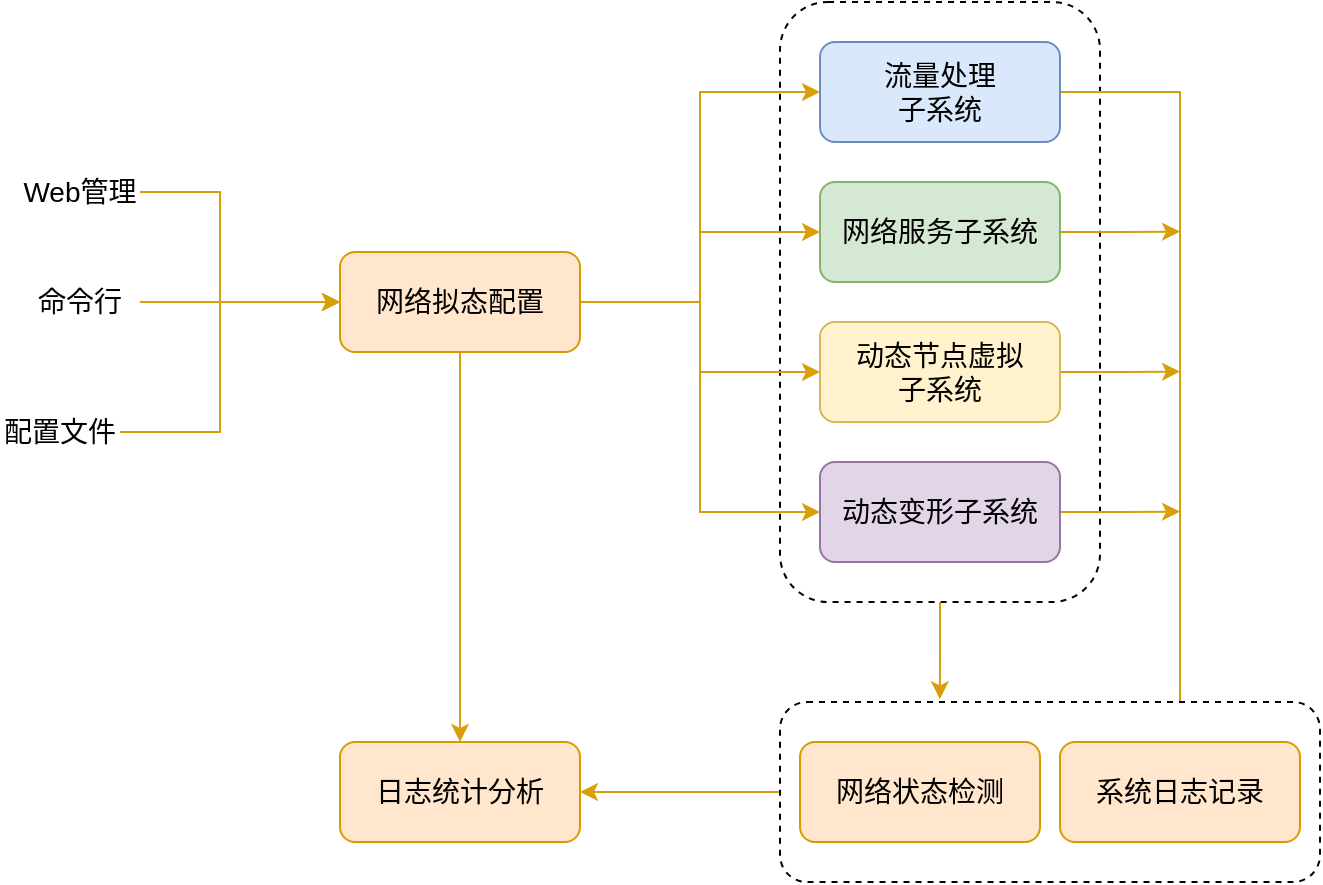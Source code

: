 <mxfile version="20.8.23" type="github">
  <diagram name="第 1 页" id="5JgNt1DnJn-7G3bTljnZ">
    <mxGraphModel dx="1430" dy="737" grid="1" gridSize="10" guides="1" tooltips="1" connect="1" arrows="1" fold="1" page="1" pageScale="1" pageWidth="827" pageHeight="1169" math="0" shadow="0">
      <root>
        <mxCell id="0" />
        <mxCell id="1" parent="0" />
        <mxCell id="wyg3ayB5jWnOoZF_my3E-3" value="" style="rounded=1;whiteSpace=wrap;html=1;fontSize=14;dashed=1;" vertex="1" parent="1">
          <mxGeometry x="450" y="90" width="160" height="300" as="geometry" />
        </mxCell>
        <mxCell id="wyg3ayB5jWnOoZF_my3E-22" style="edgeStyle=orthogonalEdgeStyle;rounded=0;orthogonalLoop=1;jettySize=auto;html=1;exitX=0.5;exitY=1;exitDx=0;exitDy=0;strokeColor=#d99f0a;fontSize=14;" edge="1" parent="1" source="wyg3ayB5jWnOoZF_my3E-1" target="wyg3ayB5jWnOoZF_my3E-19">
          <mxGeometry relative="1" as="geometry" />
        </mxCell>
        <mxCell id="wyg3ayB5jWnOoZF_my3E-31" style="edgeStyle=elbowEdgeStyle;rounded=0;orthogonalLoop=1;jettySize=auto;html=1;exitX=1;exitY=0.5;exitDx=0;exitDy=0;entryX=0;entryY=0.5;entryDx=0;entryDy=0;strokeColor=#d99f0a;fontSize=14;" edge="1" parent="1" source="wyg3ayB5jWnOoZF_my3E-1" target="wyg3ayB5jWnOoZF_my3E-4">
          <mxGeometry relative="1" as="geometry" />
        </mxCell>
        <mxCell id="wyg3ayB5jWnOoZF_my3E-33" style="edgeStyle=elbowEdgeStyle;rounded=0;orthogonalLoop=1;jettySize=auto;html=1;exitX=1;exitY=0.5;exitDx=0;exitDy=0;strokeColor=#d99f0a;fontSize=14;" edge="1" parent="1" source="wyg3ayB5jWnOoZF_my3E-1" target="wyg3ayB5jWnOoZF_my3E-5">
          <mxGeometry relative="1" as="geometry" />
        </mxCell>
        <mxCell id="wyg3ayB5jWnOoZF_my3E-34" style="edgeStyle=elbowEdgeStyle;rounded=0;orthogonalLoop=1;jettySize=auto;html=1;exitX=1;exitY=0.5;exitDx=0;exitDy=0;entryX=0;entryY=0.5;entryDx=0;entryDy=0;strokeColor=#d99f0a;fontSize=14;" edge="1" parent="1" source="wyg3ayB5jWnOoZF_my3E-1" target="wyg3ayB5jWnOoZF_my3E-6">
          <mxGeometry relative="1" as="geometry" />
        </mxCell>
        <mxCell id="wyg3ayB5jWnOoZF_my3E-36" style="edgeStyle=elbowEdgeStyle;rounded=0;orthogonalLoop=1;jettySize=auto;html=1;exitX=1;exitY=0.5;exitDx=0;exitDy=0;strokeColor=#d99f0a;fontSize=14;" edge="1" parent="1" source="wyg3ayB5jWnOoZF_my3E-1" target="wyg3ayB5jWnOoZF_my3E-7">
          <mxGeometry relative="1" as="geometry" />
        </mxCell>
        <mxCell id="wyg3ayB5jWnOoZF_my3E-1" value="&lt;font style=&quot;font-size: 14px;&quot;&gt;网络拟态配置&lt;/font&gt;" style="rounded=1;whiteSpace=wrap;html=1;fillColor=#ffe6cc;strokeColor=#d79b00;" vertex="1" parent="1">
          <mxGeometry x="230" y="215" width="120" height="50" as="geometry" />
        </mxCell>
        <mxCell id="wyg3ayB5jWnOoZF_my3E-14" style="edgeStyle=orthogonalEdgeStyle;rounded=0;orthogonalLoop=1;jettySize=auto;html=1;exitX=0.5;exitY=1;exitDx=0;exitDy=0;entryX=0.296;entryY=-0.015;entryDx=0;entryDy=0;entryPerimeter=0;fontSize=14;strokeColor=#d99f0a;" edge="1" parent="1" source="wyg3ayB5jWnOoZF_my3E-3" target="wyg3ayB5jWnOoZF_my3E-9">
          <mxGeometry relative="1" as="geometry" />
        </mxCell>
        <mxCell id="wyg3ayB5jWnOoZF_my3E-15" style="edgeStyle=orthogonalEdgeStyle;rounded=0;orthogonalLoop=1;jettySize=auto;html=1;entryX=0.5;entryY=0;entryDx=0;entryDy=0;strokeColor=#d99f0a;fontSize=14;" edge="1" parent="1" source="wyg3ayB5jWnOoZF_my3E-4" target="wyg3ayB5jWnOoZF_my3E-12">
          <mxGeometry relative="1" as="geometry">
            <Array as="points">
              <mxPoint x="650" y="135" />
            </Array>
          </mxGeometry>
        </mxCell>
        <mxCell id="wyg3ayB5jWnOoZF_my3E-4" value="&lt;font style=&quot;font-size: 14px;&quot;&gt;流量处理&lt;br&gt;子系统&lt;br&gt;&lt;/font&gt;" style="rounded=1;whiteSpace=wrap;html=1;fillColor=#dae8fc;strokeColor=#6c8ebf;" vertex="1" parent="1">
          <mxGeometry x="470" y="110" width="120" height="50" as="geometry" />
        </mxCell>
        <mxCell id="wyg3ayB5jWnOoZF_my3E-16" style="edgeStyle=orthogonalEdgeStyle;rounded=0;orthogonalLoop=1;jettySize=auto;html=1;exitX=1;exitY=0.5;exitDx=0;exitDy=0;strokeColor=#d99f0a;fontSize=14;" edge="1" parent="1" source="wyg3ayB5jWnOoZF_my3E-5">
          <mxGeometry relative="1" as="geometry">
            <mxPoint x="650" y="204.81" as="targetPoint" />
          </mxGeometry>
        </mxCell>
        <mxCell id="wyg3ayB5jWnOoZF_my3E-5" value="&lt;font style=&quot;font-size: 14px;&quot;&gt;网络服务子系统&lt;br&gt;&lt;/font&gt;" style="rounded=1;whiteSpace=wrap;html=1;fillColor=#d5e8d4;strokeColor=#82b366;" vertex="1" parent="1">
          <mxGeometry x="470" y="180" width="120" height="50" as="geometry" />
        </mxCell>
        <mxCell id="wyg3ayB5jWnOoZF_my3E-17" style="edgeStyle=orthogonalEdgeStyle;rounded=0;orthogonalLoop=1;jettySize=auto;html=1;exitX=1;exitY=0.5;exitDx=0;exitDy=0;strokeColor=#d99f0a;fontSize=14;" edge="1" parent="1" source="wyg3ayB5jWnOoZF_my3E-6">
          <mxGeometry relative="1" as="geometry">
            <mxPoint x="650" y="274.81" as="targetPoint" />
          </mxGeometry>
        </mxCell>
        <mxCell id="wyg3ayB5jWnOoZF_my3E-6" value="&lt;font style=&quot;font-size: 14px;&quot;&gt;动态节点虚拟&lt;br&gt;子系统&lt;br&gt;&lt;/font&gt;" style="rounded=1;whiteSpace=wrap;html=1;fillColor=#fff2cc;strokeColor=#d6b656;" vertex="1" parent="1">
          <mxGeometry x="470" y="250" width="120" height="50" as="geometry" />
        </mxCell>
        <mxCell id="wyg3ayB5jWnOoZF_my3E-18" style="edgeStyle=orthogonalEdgeStyle;rounded=0;orthogonalLoop=1;jettySize=auto;html=1;exitX=1;exitY=0.5;exitDx=0;exitDy=0;strokeColor=#d99f0a;fontSize=14;" edge="1" parent="1" source="wyg3ayB5jWnOoZF_my3E-7">
          <mxGeometry relative="1" as="geometry">
            <mxPoint x="650" y="344.81" as="targetPoint" />
          </mxGeometry>
        </mxCell>
        <mxCell id="wyg3ayB5jWnOoZF_my3E-7" value="&lt;font style=&quot;font-size: 14px;&quot;&gt;动态变形子系统&lt;br&gt;&lt;/font&gt;" style="rounded=1;whiteSpace=wrap;html=1;fillColor=#e1d5e7;strokeColor=#9673a6;" vertex="1" parent="1">
          <mxGeometry x="470" y="320" width="120" height="50" as="geometry" />
        </mxCell>
        <mxCell id="wyg3ayB5jWnOoZF_my3E-21" style="edgeStyle=orthogonalEdgeStyle;rounded=0;orthogonalLoop=1;jettySize=auto;html=1;entryX=1;entryY=0.5;entryDx=0;entryDy=0;strokeColor=#d99f0a;fontSize=14;" edge="1" parent="1" source="wyg3ayB5jWnOoZF_my3E-9" target="wyg3ayB5jWnOoZF_my3E-19">
          <mxGeometry relative="1" as="geometry" />
        </mxCell>
        <mxCell id="wyg3ayB5jWnOoZF_my3E-9" value="" style="rounded=1;whiteSpace=wrap;html=1;fontSize=14;dashed=1;" vertex="1" parent="1">
          <mxGeometry x="450" y="440" width="270" height="90" as="geometry" />
        </mxCell>
        <mxCell id="wyg3ayB5jWnOoZF_my3E-11" value="&lt;font style=&quot;font-size: 14px;&quot;&gt;网络状态检测&lt;/font&gt;" style="rounded=1;whiteSpace=wrap;html=1;fillColor=#ffe6cc;strokeColor=#d79b00;" vertex="1" parent="1">
          <mxGeometry x="460" y="460" width="120" height="50" as="geometry" />
        </mxCell>
        <mxCell id="wyg3ayB5jWnOoZF_my3E-12" value="&lt;font style=&quot;font-size: 14px;&quot;&gt;系统日志记录&lt;/font&gt;" style="rounded=1;whiteSpace=wrap;html=1;fillColor=#ffe6cc;strokeColor=#d79b00;" vertex="1" parent="1">
          <mxGeometry x="590" y="460" width="120" height="50" as="geometry" />
        </mxCell>
        <mxCell id="wyg3ayB5jWnOoZF_my3E-19" value="&lt;span style=&quot;font-size: 14px;&quot;&gt;日志统计分析&lt;/span&gt;" style="rounded=1;whiteSpace=wrap;html=1;fillColor=#ffe6cc;strokeColor=#d79b00;" vertex="1" parent="1">
          <mxGeometry x="230" y="460" width="120" height="50" as="geometry" />
        </mxCell>
        <mxCell id="wyg3ayB5jWnOoZF_my3E-26" style="edgeStyle=orthogonalEdgeStyle;rounded=0;orthogonalLoop=1;jettySize=auto;html=1;entryX=0;entryY=0.5;entryDx=0;entryDy=0;strokeColor=#d99f0a;fontSize=14;" edge="1" parent="1" source="wyg3ayB5jWnOoZF_my3E-23" target="wyg3ayB5jWnOoZF_my3E-1">
          <mxGeometry relative="1" as="geometry">
            <Array as="points">
              <mxPoint x="170" y="185" />
              <mxPoint x="170" y="240" />
            </Array>
          </mxGeometry>
        </mxCell>
        <mxCell id="wyg3ayB5jWnOoZF_my3E-23" value="Web管理" style="text;html=1;strokeColor=none;fillColor=none;align=center;verticalAlign=middle;whiteSpace=wrap;rounded=0;fontSize=14;" vertex="1" parent="1">
          <mxGeometry x="70" y="170" width="60" height="30" as="geometry" />
        </mxCell>
        <mxCell id="wyg3ayB5jWnOoZF_my3E-27" style="edgeStyle=orthogonalEdgeStyle;rounded=0;orthogonalLoop=1;jettySize=auto;html=1;exitX=1;exitY=0.5;exitDx=0;exitDy=0;strokeColor=#d99f0a;fontSize=14;" edge="1" parent="1" source="wyg3ayB5jWnOoZF_my3E-24">
          <mxGeometry relative="1" as="geometry">
            <mxPoint x="230" y="240" as="targetPoint" />
          </mxGeometry>
        </mxCell>
        <mxCell id="wyg3ayB5jWnOoZF_my3E-24" value="命令行" style="text;html=1;strokeColor=none;fillColor=none;align=center;verticalAlign=middle;whiteSpace=wrap;rounded=0;fontSize=14;" vertex="1" parent="1">
          <mxGeometry x="70" y="225" width="60" height="30" as="geometry" />
        </mxCell>
        <mxCell id="wyg3ayB5jWnOoZF_my3E-29" style="rounded=0;orthogonalLoop=1;jettySize=auto;html=1;exitX=1;exitY=0.5;exitDx=0;exitDy=0;strokeColor=#d99f0a;fontSize=14;edgeStyle=elbowEdgeStyle;entryX=0;entryY=0.5;entryDx=0;entryDy=0;" edge="1" parent="1" target="wyg3ayB5jWnOoZF_my3E-1">
          <mxGeometry relative="1" as="geometry">
            <mxPoint x="220" y="245" as="targetPoint" />
            <mxPoint x="120" y="305" as="sourcePoint" />
            <Array as="points">
              <mxPoint x="170" y="280" />
            </Array>
          </mxGeometry>
        </mxCell>
        <mxCell id="wyg3ayB5jWnOoZF_my3E-25" value="配置文件" style="text;html=1;strokeColor=none;fillColor=none;align=center;verticalAlign=middle;whiteSpace=wrap;rounded=0;fontSize=14;" vertex="1" parent="1">
          <mxGeometry x="60" y="290" width="60" height="30" as="geometry" />
        </mxCell>
      </root>
    </mxGraphModel>
  </diagram>
</mxfile>
